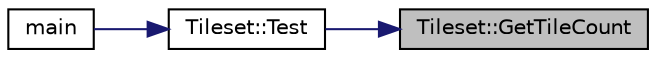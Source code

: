 digraph "Tileset::GetTileCount"
{
 // LATEX_PDF_SIZE
  bgcolor="transparent";
  edge [fontname="Helvetica",fontsize="10",labelfontname="Helvetica",labelfontsize="10"];
  node [fontname="Helvetica",fontsize="10",shape=record];
  rankdir="RL";
  Node1 [label="Tileset::GetTileCount",height=0.2,width=0.4,color="black", fillcolor="grey75", style="filled", fontcolor="black",tooltip="Retourne tileCount."];
  Node1 -> Node2 [dir="back",color="midnightblue",fontsize="10",style="solid",fontname="Helvetica"];
  Node2 [label="Tileset::Test",height=0.2,width=0.4,color="black",URL="$classTileset.html#ab5cc1858ffd883c9d32cd42bed9532d9",tooltip="Fonction de test de la classe Tileset."];
  Node2 -> Node3 [dir="back",color="midnightblue",fontsize="10",style="solid",fontname="Helvetica"];
  Node3 [label="main",height=0.2,width=0.4,color="black",URL="$main_8cpp.html#a0ddf1224851353fc92bfbff6f499fa97",tooltip=" "];
}
